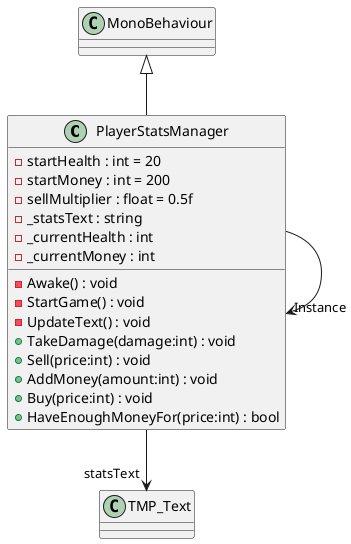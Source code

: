 @startuml
class PlayerStatsManager {
    - startHealth : int = 20
    - startMoney : int = 200
    - sellMultiplier : float = 0.5f
    - _statsText : string
    - _currentHealth : int
    - _currentMoney : int
    - Awake() : void
    - StartGame() : void
    - UpdateText() : void
    + TakeDamage(damage:int) : void
    + Sell(price:int) : void
    + AddMoney(amount:int) : void
    + Buy(price:int) : void
    + HaveEnoughMoneyFor(price:int) : bool
}
MonoBehaviour <|-- PlayerStatsManager
PlayerStatsManager --> "Instance" PlayerStatsManager
PlayerStatsManager --> "statsText" TMP_Text
@enduml
